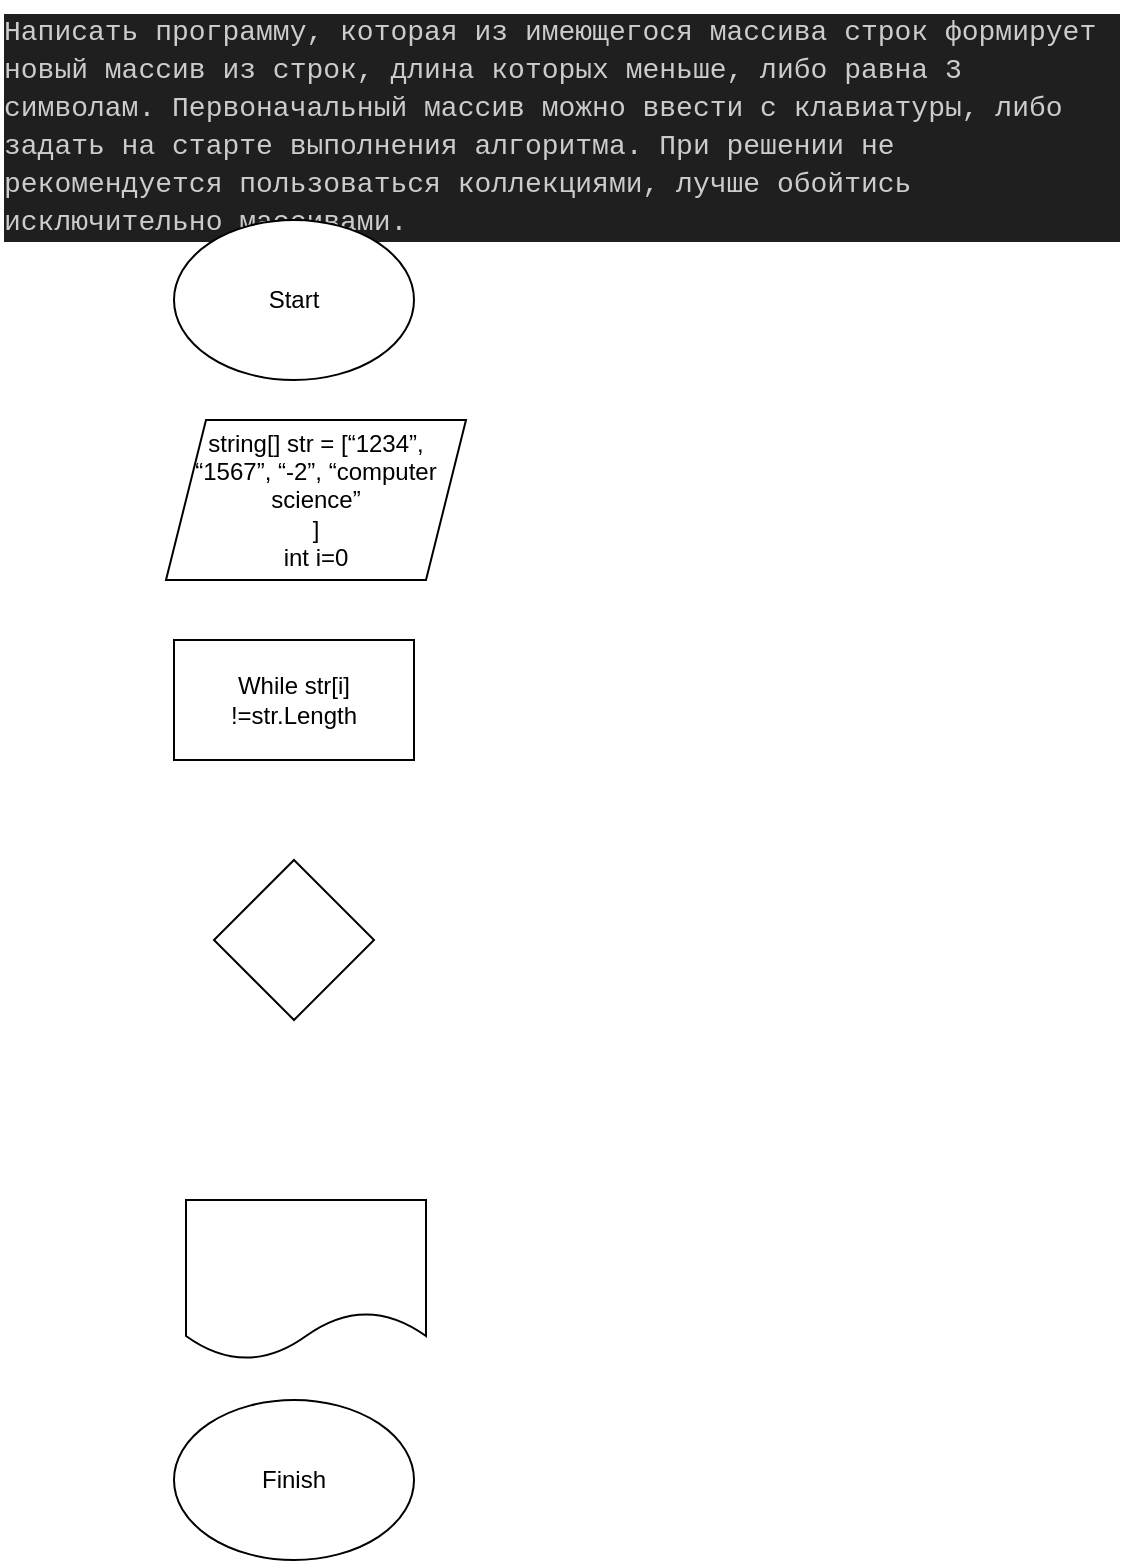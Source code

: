<mxfile version="21.7.2" type="device">
  <diagram name="Страница — 1" id="ovFiUQKLUKV-WajgW0Hb">
    <mxGraphModel dx="1386" dy="791" grid="1" gridSize="10" guides="1" tooltips="1" connect="1" arrows="1" fold="1" page="1" pageScale="1" pageWidth="827" pageHeight="1169" math="0" shadow="0">
      <root>
        <mxCell id="0" />
        <mxCell id="1" parent="0" />
        <mxCell id="YETe8BxFw8KLzZz7XMW_-1" value="&lt;div style=&quot;color: rgb(204, 204, 204); background-color: rgb(31, 31, 31); font-family: Consolas, &amp;quot;Courier New&amp;quot;, monospace; font-weight: normal; font-size: 14px; line-height: 19px;&quot;&gt;&lt;div&gt;&lt;span style=&quot;color: #cccccc;&quot;&gt;Написать программу, которая из имеющегося массива строк формирует новый массив из строк, длина которых меньше, либо равна 3 символам. Первоначальный массив можно ввести с клавиатуры, либо задать на старте выполнения алгоритма. При решении не рекомендуется пользоваться коллекциями, лучше обойтись исключительно массивами.&lt;/span&gt;&lt;/div&gt;&lt;/div&gt;" style="text;whiteSpace=wrap;html=1;" vertex="1" parent="1">
          <mxGeometry x="267" y="10" width="560" height="120" as="geometry" />
        </mxCell>
        <mxCell id="YETe8BxFw8KLzZz7XMW_-2" value="Start" style="ellipse;whiteSpace=wrap;html=1;" vertex="1" parent="1">
          <mxGeometry x="354" y="120" width="120" height="80" as="geometry" />
        </mxCell>
        <mxCell id="YETe8BxFw8KLzZz7XMW_-3" value="Finish" style="ellipse;whiteSpace=wrap;html=1;" vertex="1" parent="1">
          <mxGeometry x="354" y="710" width="120" height="80" as="geometry" />
        </mxCell>
        <mxCell id="YETe8BxFw8KLzZz7XMW_-4" value="string[] str = [“1234”, “1567”, “-2”, “computer science”&lt;br&gt;]&lt;br&gt;int i=0" style="shape=parallelogram;perimeter=parallelogramPerimeter;whiteSpace=wrap;html=1;fixedSize=1;" vertex="1" parent="1">
          <mxGeometry x="350" y="220" width="150" height="80" as="geometry" />
        </mxCell>
        <mxCell id="YETe8BxFw8KLzZz7XMW_-5" value="While str[i] !=str.Length" style="rounded=0;whiteSpace=wrap;html=1;" vertex="1" parent="1">
          <mxGeometry x="354" y="330" width="120" height="60" as="geometry" />
        </mxCell>
        <mxCell id="YETe8BxFw8KLzZz7XMW_-6" value="" style="rhombus;whiteSpace=wrap;html=1;" vertex="1" parent="1">
          <mxGeometry x="374" y="440" width="80" height="80" as="geometry" />
        </mxCell>
        <mxCell id="YETe8BxFw8KLzZz7XMW_-7" value="" style="shape=document;whiteSpace=wrap;html=1;boundedLbl=1;" vertex="1" parent="1">
          <mxGeometry x="360" y="610" width="120" height="80" as="geometry" />
        </mxCell>
      </root>
    </mxGraphModel>
  </diagram>
</mxfile>
